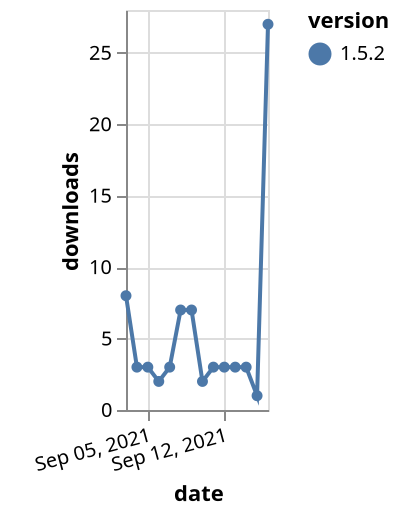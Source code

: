 {"$schema": "https://vega.github.io/schema/vega-lite/v5.json", "description": "A simple bar chart with embedded data.", "data": {"values": [{"date": "2021-09-03", "total": 19014, "delta": 8, "version": "1.5.2"}, {"date": "2021-09-04", "total": 19017, "delta": 3, "version": "1.5.2"}, {"date": "2021-09-05", "total": 19020, "delta": 3, "version": "1.5.2"}, {"date": "2021-09-06", "total": 19022, "delta": 2, "version": "1.5.2"}, {"date": "2021-09-07", "total": 19025, "delta": 3, "version": "1.5.2"}, {"date": "2021-09-08", "total": 19032, "delta": 7, "version": "1.5.2"}, {"date": "2021-09-09", "total": 19039, "delta": 7, "version": "1.5.2"}, {"date": "2021-09-10", "total": 19041, "delta": 2, "version": "1.5.2"}, {"date": "2021-09-11", "total": 19044, "delta": 3, "version": "1.5.2"}, {"date": "2021-09-12", "total": 19047, "delta": 3, "version": "1.5.2"}, {"date": "2021-09-13", "total": 19050, "delta": 3, "version": "1.5.2"}, {"date": "2021-09-14", "total": 19053, "delta": 3, "version": "1.5.2"}, {"date": "2021-09-15", "total": 19054, "delta": 1, "version": "1.5.2"}, {"date": "2021-09-16", "total": 19081, "delta": 27, "version": "1.5.2"}]}, "width": "container", "mark": {"type": "line", "point": {"filled": true}}, "encoding": {"x": {"field": "date", "type": "temporal", "timeUnit": "yearmonthdate", "title": "date", "axis": {"labelAngle": -15}}, "y": {"field": "delta", "type": "quantitative", "title": "downloads"}, "color": {"field": "version", "type": "nominal"}, "tooltip": {"field": "delta"}}}